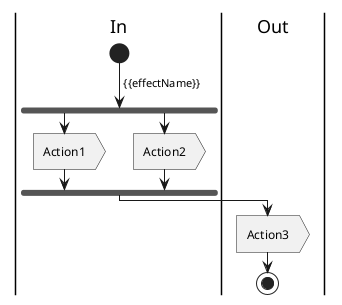 @startuml
|In|
start
-> {{effectName}};
fork
:Action1>
fork again
:Action2>
end fork
|Out|
:Action3>
stop
@enduml

